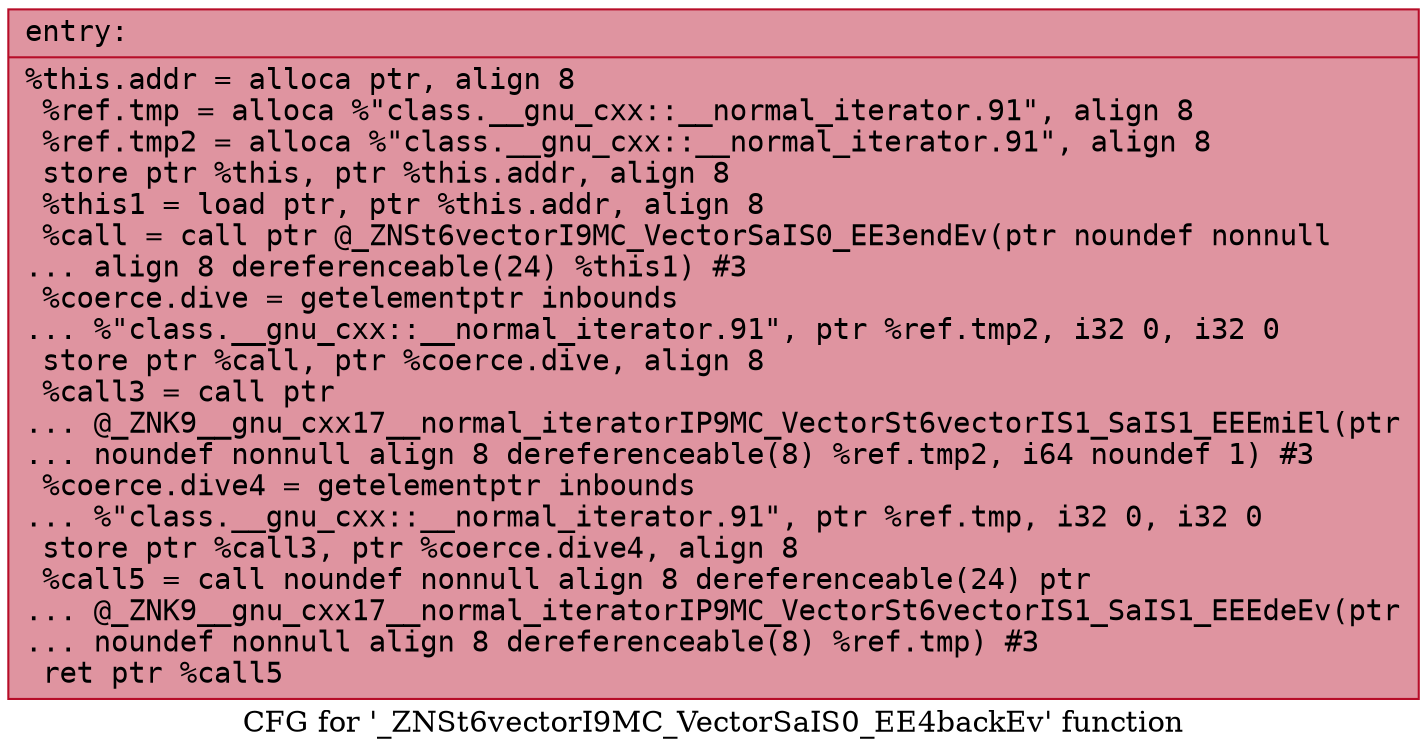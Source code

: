 digraph "CFG for '_ZNSt6vectorI9MC_VectorSaIS0_EE4backEv' function" {
	label="CFG for '_ZNSt6vectorI9MC_VectorSaIS0_EE4backEv' function";

	Node0x55dab481acd0 [shape=record,color="#b70d28ff", style=filled, fillcolor="#b70d2870" fontname="Courier",label="{entry:\l|  %this.addr = alloca ptr, align 8\l  %ref.tmp = alloca %\"class.__gnu_cxx::__normal_iterator.91\", align 8\l  %ref.tmp2 = alloca %\"class.__gnu_cxx::__normal_iterator.91\", align 8\l  store ptr %this, ptr %this.addr, align 8\l  %this1 = load ptr, ptr %this.addr, align 8\l  %call = call ptr @_ZNSt6vectorI9MC_VectorSaIS0_EE3endEv(ptr noundef nonnull\l... align 8 dereferenceable(24) %this1) #3\l  %coerce.dive = getelementptr inbounds\l... %\"class.__gnu_cxx::__normal_iterator.91\", ptr %ref.tmp2, i32 0, i32 0\l  store ptr %call, ptr %coerce.dive, align 8\l  %call3 = call ptr\l... @_ZNK9__gnu_cxx17__normal_iteratorIP9MC_VectorSt6vectorIS1_SaIS1_EEEmiEl(ptr\l... noundef nonnull align 8 dereferenceable(8) %ref.tmp2, i64 noundef 1) #3\l  %coerce.dive4 = getelementptr inbounds\l... %\"class.__gnu_cxx::__normal_iterator.91\", ptr %ref.tmp, i32 0, i32 0\l  store ptr %call3, ptr %coerce.dive4, align 8\l  %call5 = call noundef nonnull align 8 dereferenceable(24) ptr\l... @_ZNK9__gnu_cxx17__normal_iteratorIP9MC_VectorSt6vectorIS1_SaIS1_EEEdeEv(ptr\l... noundef nonnull align 8 dereferenceable(8) %ref.tmp) #3\l  ret ptr %call5\l}"];
}
